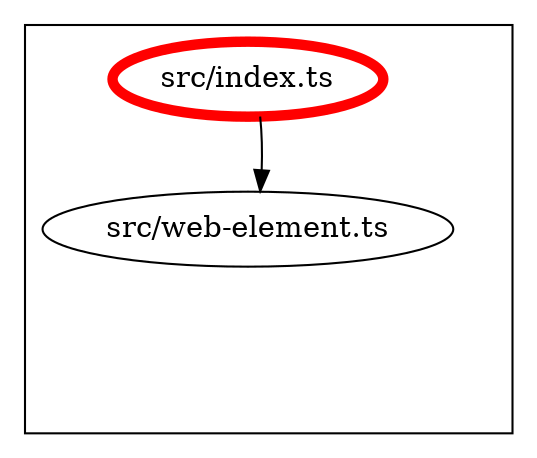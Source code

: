digraph "dependency-graph-@siteimprove/alfa-webdriver" {
  compound = true;
  "src/web-element.ts";
  subgraph "cluster_src" {
    color = "#000000";
    label = "";
    "src/index.ts" [
      label = "src/index.ts";
      color = "#ff0000";
      penwidth = 5;
    ];
    "exit_src" [
      style = "invis";
    ];
    "src/web-element.ts" [
      label = "src/web-element.ts";
    ];
    "src/index.ts" -> "exit_src" [
      style = "invis";
    ];
    "src/web-element.ts" -> "exit_src" [
      style = "invis";
    ];
  }
  "src/index.ts" -> "src/web-element.ts" [
    style = "invis";
  ];
  "src/index.ts" -> "src/web-element.ts" [
    style = "solid";
    color = "black";
  ];
}